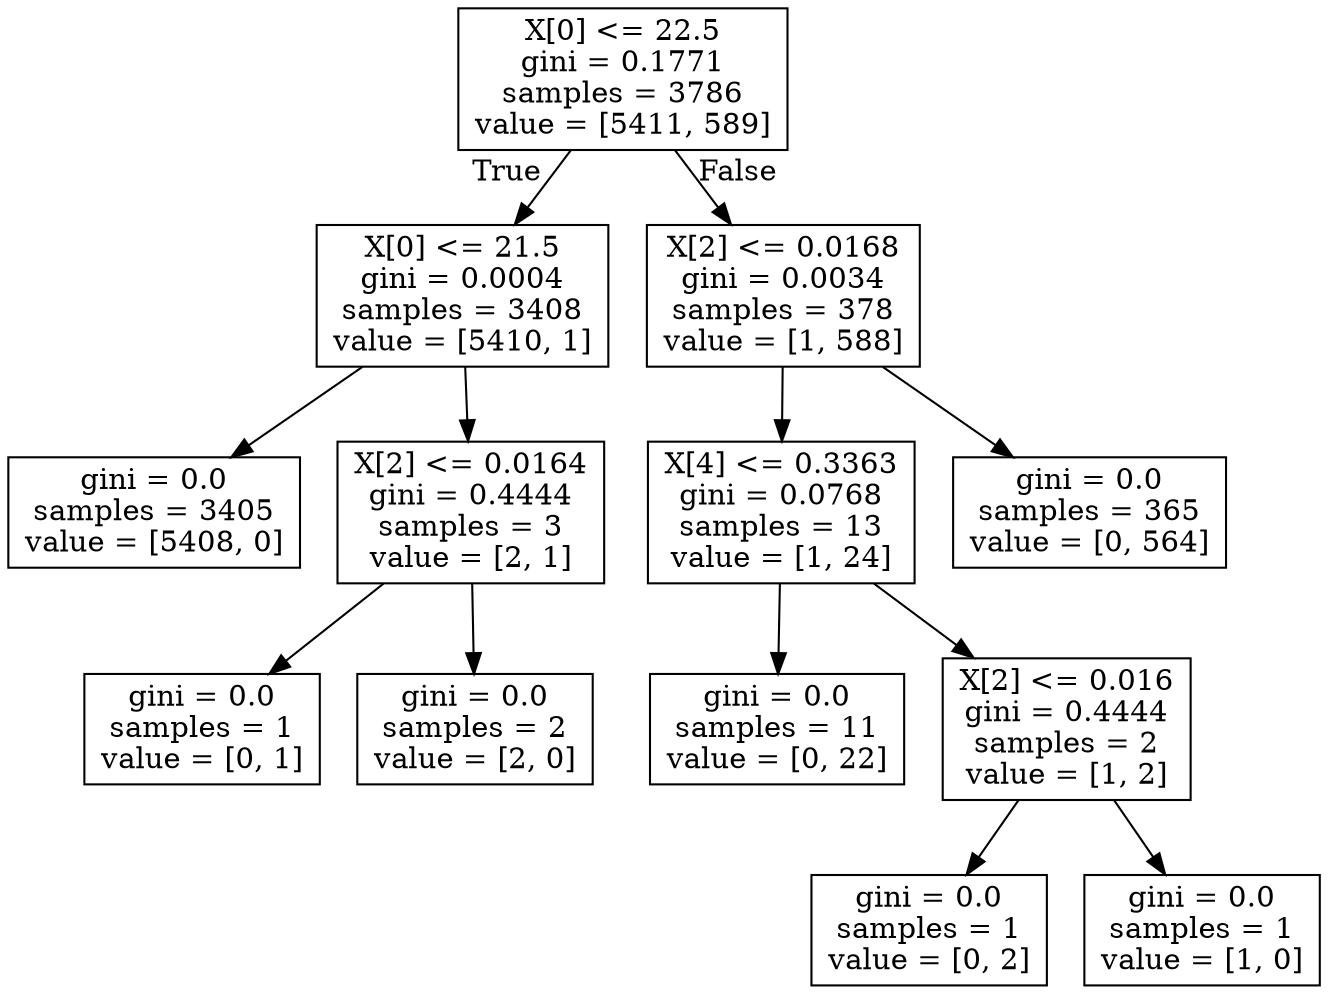digraph Tree {
node [shape=box] ;
0 [label="X[0] <= 22.5\ngini = 0.1771\nsamples = 3786\nvalue = [5411, 589]"] ;
1 [label="X[0] <= 21.5\ngini = 0.0004\nsamples = 3408\nvalue = [5410, 1]"] ;
0 -> 1 [labeldistance=2.5, labelangle=45, headlabel="True"] ;
2 [label="gini = 0.0\nsamples = 3405\nvalue = [5408, 0]"] ;
1 -> 2 ;
3 [label="X[2] <= 0.0164\ngini = 0.4444\nsamples = 3\nvalue = [2, 1]"] ;
1 -> 3 ;
4 [label="gini = 0.0\nsamples = 1\nvalue = [0, 1]"] ;
3 -> 4 ;
5 [label="gini = 0.0\nsamples = 2\nvalue = [2, 0]"] ;
3 -> 5 ;
6 [label="X[2] <= 0.0168\ngini = 0.0034\nsamples = 378\nvalue = [1, 588]"] ;
0 -> 6 [labeldistance=2.5, labelangle=-45, headlabel="False"] ;
7 [label="X[4] <= 0.3363\ngini = 0.0768\nsamples = 13\nvalue = [1, 24]"] ;
6 -> 7 ;
8 [label="gini = 0.0\nsamples = 11\nvalue = [0, 22]"] ;
7 -> 8 ;
9 [label="X[2] <= 0.016\ngini = 0.4444\nsamples = 2\nvalue = [1, 2]"] ;
7 -> 9 ;
10 [label="gini = 0.0\nsamples = 1\nvalue = [0, 2]"] ;
9 -> 10 ;
11 [label="gini = 0.0\nsamples = 1\nvalue = [1, 0]"] ;
9 -> 11 ;
12 [label="gini = 0.0\nsamples = 365\nvalue = [0, 564]"] ;
6 -> 12 ;
}
